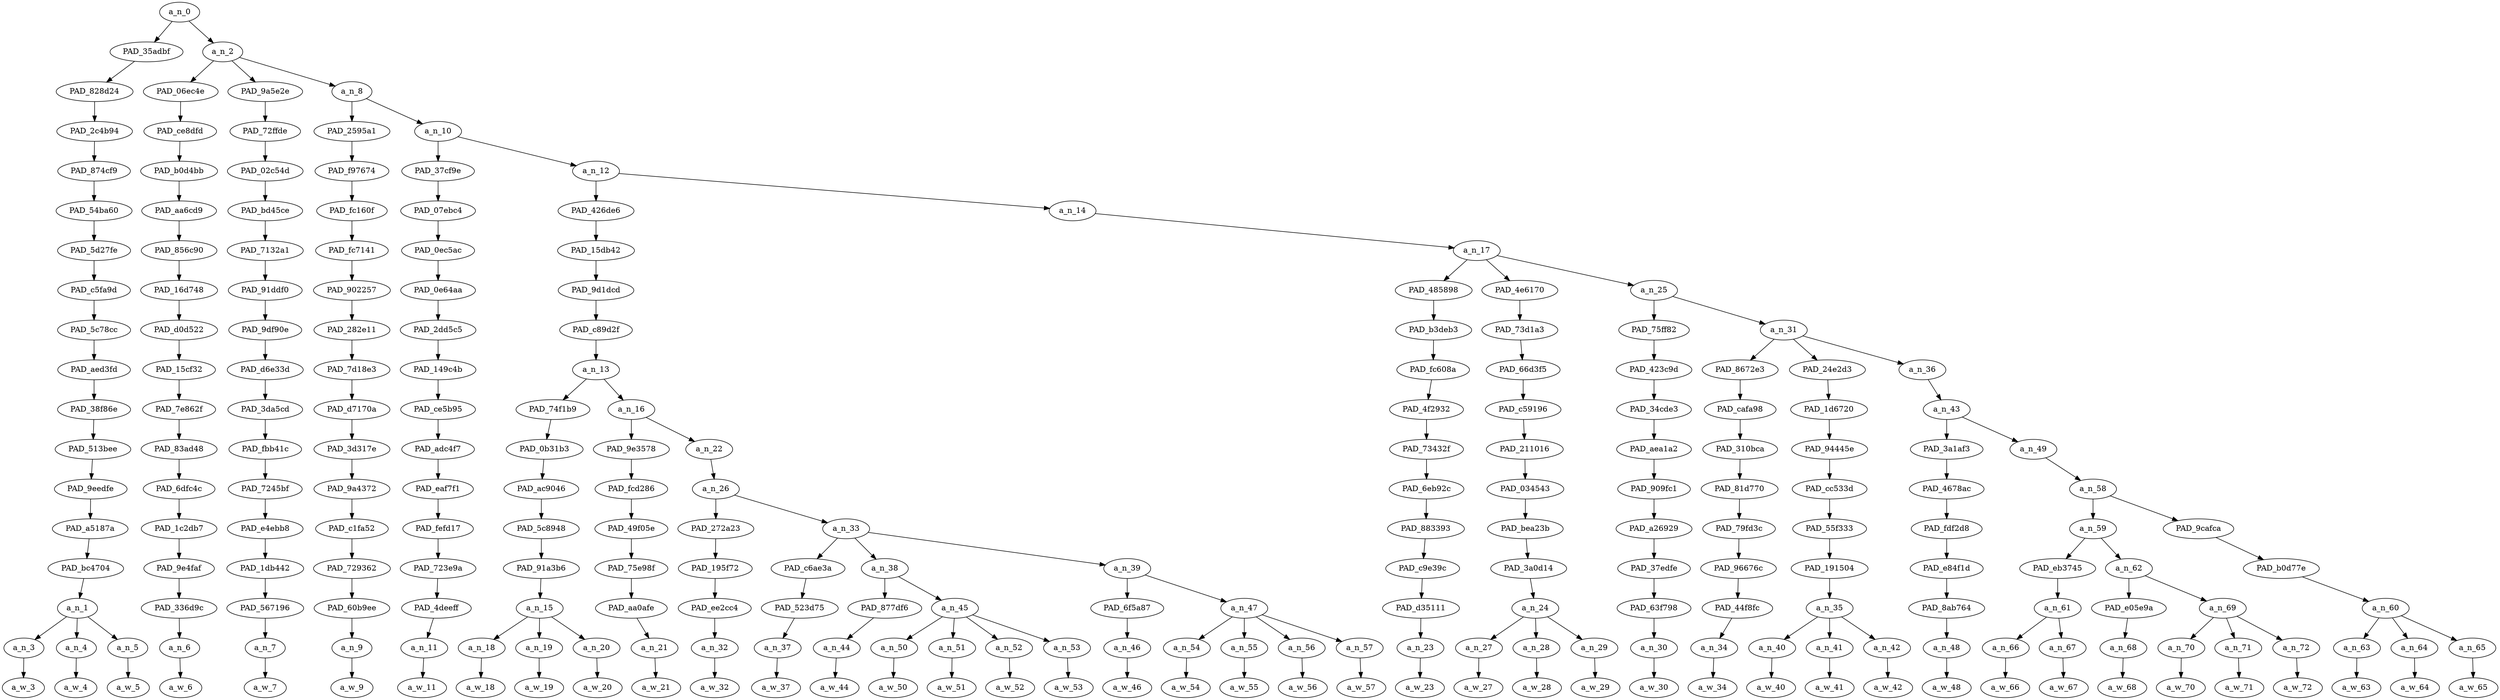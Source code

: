 strict digraph "" {
	a_n_0	[div_dir=1,
		index=0,
		level=17,
		pos="3.0712528935185186,17!",
		text_span="[0, 1, 2, 3, 4, 5, 6, 7, 8, 9, 10, 11, 12, 13, 14, 15, 16, 17, 18, 19, 20, 21, 22, 23, 24, 25, 26, 27, 28, 29, 30, 31, 32, 33, 34, \
35, 36, 37, 38, 39, 40, 41]",
		value=1.00000001];
	PAD_35adbf	[div_dir=1,
		index=0,
		level=16,
		pos="1.0,16!",
		text_span="[0, 1, 2]",
		value=0.15954375];
	a_n_0 -> PAD_35adbf;
	a_n_2	[div_dir=-1,
		index=1,
		level=16,
		pos="5.142505787037037,16!",
		text_span="[3, 4, 5, 6, 7, 8, 9, 10, 11, 12, 13, 14, 15, 16, 17, 18, 19, 20, 21, 22, 23, 24, 25, 26, 27, 28, 29, 30, 31, 32, 33, 34, 35, 36, \
37, 38, 39, 40, 41]",
		value=0.84043495];
	a_n_0 -> a_n_2;
	PAD_828d24	[div_dir=1,
		index=0,
		level=15,
		pos="1.0,15!",
		text_span="[0, 1, 2]",
		value=0.15954375];
	PAD_35adbf -> PAD_828d24;
	PAD_2c4b94	[div_dir=1,
		index=0,
		level=14,
		pos="1.0,14!",
		text_span="[0, 1, 2]",
		value=0.15954375];
	PAD_828d24 -> PAD_2c4b94;
	PAD_874cf9	[div_dir=1,
		index=0,
		level=13,
		pos="1.0,13!",
		text_span="[0, 1, 2]",
		value=0.15954375];
	PAD_2c4b94 -> PAD_874cf9;
	PAD_54ba60	[div_dir=1,
		index=0,
		level=12,
		pos="1.0,12!",
		text_span="[0, 1, 2]",
		value=0.15954375];
	PAD_874cf9 -> PAD_54ba60;
	PAD_5d27fe	[div_dir=1,
		index=0,
		level=11,
		pos="1.0,11!",
		text_span="[0, 1, 2]",
		value=0.15954375];
	PAD_54ba60 -> PAD_5d27fe;
	PAD_c5fa9d	[div_dir=1,
		index=0,
		level=10,
		pos="1.0,10!",
		text_span="[0, 1, 2]",
		value=0.15954375];
	PAD_5d27fe -> PAD_c5fa9d;
	PAD_5c78cc	[div_dir=1,
		index=0,
		level=9,
		pos="1.0,9!",
		text_span="[0, 1, 2]",
		value=0.15954375];
	PAD_c5fa9d -> PAD_5c78cc;
	PAD_aed3fd	[div_dir=1,
		index=0,
		level=8,
		pos="1.0,8!",
		text_span="[0, 1, 2]",
		value=0.15954375];
	PAD_5c78cc -> PAD_aed3fd;
	PAD_38f86e	[div_dir=1,
		index=0,
		level=7,
		pos="1.0,7!",
		text_span="[0, 1, 2]",
		value=0.15954375];
	PAD_aed3fd -> PAD_38f86e;
	PAD_513bee	[div_dir=1,
		index=0,
		level=6,
		pos="1.0,6!",
		text_span="[0, 1, 2]",
		value=0.15954375];
	PAD_38f86e -> PAD_513bee;
	PAD_9eedfe	[div_dir=1,
		index=0,
		level=5,
		pos="1.0,5!",
		text_span="[0, 1, 2]",
		value=0.15954375];
	PAD_513bee -> PAD_9eedfe;
	PAD_a5187a	[div_dir=1,
		index=0,
		level=4,
		pos="1.0,4!",
		text_span="[0, 1, 2]",
		value=0.15954375];
	PAD_9eedfe -> PAD_a5187a;
	PAD_bc4704	[div_dir=1,
		index=0,
		level=3,
		pos="1.0,3!",
		text_span="[0, 1, 2]",
		value=0.15954375];
	PAD_a5187a -> PAD_bc4704;
	a_n_1	[div_dir=1,
		index=0,
		level=2,
		pos="1.0,2!",
		text_span="[0, 1, 2]",
		value=0.15954375];
	PAD_bc4704 -> a_n_1;
	a_n_3	[div_dir=1,
		index=0,
		level=1,
		pos="0.0,1!",
		text_span="[0]",
		value=0.04206371];
	a_n_1 -> a_n_3;
	a_n_4	[div_dir=1,
		index=1,
		level=1,
		pos="1.0,1!",
		text_span="[1]",
		value=0.06427473];
	a_n_1 -> a_n_4;
	a_n_5	[div_dir=1,
		index=2,
		level=1,
		pos="2.0,1!",
		text_span="[2]",
		value=0.05270540];
	a_n_1 -> a_n_5;
	a_w_3	[div_dir=0,
		index=0,
		level=0,
		pos="0,0!",
		text_span="[0]",
		value="<user>"];
	a_n_3 -> a_w_3;
	a_w_4	[div_dir=0,
		index=1,
		level=0,
		pos="1,0!",
		text_span="[1]",
		value="<user>1"];
	a_n_4 -> a_w_4;
	a_w_5	[div_dir=0,
		index=2,
		level=0,
		pos="2,0!",
		text_span="[2]",
		value="<user>2"];
	a_n_5 -> a_w_5;
	PAD_06ec4e	[div_dir=-1,
		index=1,
		level=15,
		pos="3.0,15!",
		text_span="[3]",
		value=0.02124566];
	a_n_2 -> PAD_06ec4e;
	PAD_9a5e2e	[div_dir=-1,
		index=2,
		level=15,
		pos="4.0,15!",
		text_span="[4]",
		value=0.01602759];
	a_n_2 -> PAD_9a5e2e;
	a_n_8	[div_dir=-1,
		index=3,
		level=15,
		pos="8.42751736111111,15!",
		text_span="[5, 6, 7, 8, 9, 10, 11, 12, 13, 14, 15, 16, 17, 18, 19, 20, 21, 22, 23, 24, 25, 26, 27, 28, 29, 30, 31, 32, 33, 34, 35, 36, 37, \
38, 39, 40, 41]",
		value=0.80313552];
	a_n_2 -> a_n_8;
	PAD_ce8dfd	[div_dir=-1,
		index=1,
		level=14,
		pos="3.0,14!",
		text_span="[3]",
		value=0.02124566];
	PAD_06ec4e -> PAD_ce8dfd;
	PAD_b0d4bb	[div_dir=-1,
		index=1,
		level=13,
		pos="3.0,13!",
		text_span="[3]",
		value=0.02124566];
	PAD_ce8dfd -> PAD_b0d4bb;
	PAD_aa6cd9	[div_dir=-1,
		index=1,
		level=12,
		pos="3.0,12!",
		text_span="[3]",
		value=0.02124566];
	PAD_b0d4bb -> PAD_aa6cd9;
	PAD_856c90	[div_dir=-1,
		index=1,
		level=11,
		pos="3.0,11!",
		text_span="[3]",
		value=0.02124566];
	PAD_aa6cd9 -> PAD_856c90;
	PAD_16d748	[div_dir=-1,
		index=1,
		level=10,
		pos="3.0,10!",
		text_span="[3]",
		value=0.02124566];
	PAD_856c90 -> PAD_16d748;
	PAD_d0d522	[div_dir=-1,
		index=1,
		level=9,
		pos="3.0,9!",
		text_span="[3]",
		value=0.02124566];
	PAD_16d748 -> PAD_d0d522;
	PAD_15cf32	[div_dir=-1,
		index=1,
		level=8,
		pos="3.0,8!",
		text_span="[3]",
		value=0.02124566];
	PAD_d0d522 -> PAD_15cf32;
	PAD_7e862f	[div_dir=-1,
		index=1,
		level=7,
		pos="3.0,7!",
		text_span="[3]",
		value=0.02124566];
	PAD_15cf32 -> PAD_7e862f;
	PAD_83ad48	[div_dir=-1,
		index=1,
		level=6,
		pos="3.0,6!",
		text_span="[3]",
		value=0.02124566];
	PAD_7e862f -> PAD_83ad48;
	PAD_6dfc4c	[div_dir=-1,
		index=1,
		level=5,
		pos="3.0,5!",
		text_span="[3]",
		value=0.02124566];
	PAD_83ad48 -> PAD_6dfc4c;
	PAD_1c2db7	[div_dir=-1,
		index=1,
		level=4,
		pos="3.0,4!",
		text_span="[3]",
		value=0.02124566];
	PAD_6dfc4c -> PAD_1c2db7;
	PAD_9e4faf	[div_dir=-1,
		index=1,
		level=3,
		pos="3.0,3!",
		text_span="[3]",
		value=0.02124566];
	PAD_1c2db7 -> PAD_9e4faf;
	PAD_336d9c	[div_dir=-1,
		index=1,
		level=2,
		pos="3.0,2!",
		text_span="[3]",
		value=0.02124566];
	PAD_9e4faf -> PAD_336d9c;
	a_n_6	[div_dir=-1,
		index=3,
		level=1,
		pos="3.0,1!",
		text_span="[3]",
		value=0.02124566];
	PAD_336d9c -> a_n_6;
	a_w_6	[div_dir=0,
		index=3,
		level=0,
		pos="3,0!",
		text_span="[3]",
		value=could];
	a_n_6 -> a_w_6;
	PAD_72ffde	[div_dir=-1,
		index=2,
		level=14,
		pos="4.0,14!",
		text_span="[4]",
		value=0.01602759];
	PAD_9a5e2e -> PAD_72ffde;
	PAD_02c54d	[div_dir=-1,
		index=2,
		level=13,
		pos="4.0,13!",
		text_span="[4]",
		value=0.01602759];
	PAD_72ffde -> PAD_02c54d;
	PAD_bd45ce	[div_dir=-1,
		index=2,
		level=12,
		pos="4.0,12!",
		text_span="[4]",
		value=0.01602759];
	PAD_02c54d -> PAD_bd45ce;
	PAD_7132a1	[div_dir=-1,
		index=2,
		level=11,
		pos="4.0,11!",
		text_span="[4]",
		value=0.01602759];
	PAD_bd45ce -> PAD_7132a1;
	PAD_91ddf0	[div_dir=-1,
		index=2,
		level=10,
		pos="4.0,10!",
		text_span="[4]",
		value=0.01602759];
	PAD_7132a1 -> PAD_91ddf0;
	PAD_9df90e	[div_dir=-1,
		index=2,
		level=9,
		pos="4.0,9!",
		text_span="[4]",
		value=0.01602759];
	PAD_91ddf0 -> PAD_9df90e;
	PAD_d6e33d	[div_dir=-1,
		index=2,
		level=8,
		pos="4.0,8!",
		text_span="[4]",
		value=0.01602759];
	PAD_9df90e -> PAD_d6e33d;
	PAD_3da5cd	[div_dir=-1,
		index=2,
		level=7,
		pos="4.0,7!",
		text_span="[4]",
		value=0.01602759];
	PAD_d6e33d -> PAD_3da5cd;
	PAD_fbb41c	[div_dir=-1,
		index=2,
		level=6,
		pos="4.0,6!",
		text_span="[4]",
		value=0.01602759];
	PAD_3da5cd -> PAD_fbb41c;
	PAD_7245bf	[div_dir=-1,
		index=2,
		level=5,
		pos="4.0,5!",
		text_span="[4]",
		value=0.01602759];
	PAD_fbb41c -> PAD_7245bf;
	PAD_e4ebb8	[div_dir=-1,
		index=2,
		level=4,
		pos="4.0,4!",
		text_span="[4]",
		value=0.01602759];
	PAD_7245bf -> PAD_e4ebb8;
	PAD_1db442	[div_dir=-1,
		index=2,
		level=3,
		pos="4.0,3!",
		text_span="[4]",
		value=0.01602759];
	PAD_e4ebb8 -> PAD_1db442;
	PAD_567196	[div_dir=-1,
		index=2,
		level=2,
		pos="4.0,2!",
		text_span="[4]",
		value=0.01602759];
	PAD_1db442 -> PAD_567196;
	a_n_7	[div_dir=-1,
		index=4,
		level=1,
		pos="4.0,1!",
		text_span="[4]",
		value=0.01602759];
	PAD_567196 -> a_n_7;
	a_w_7	[div_dir=0,
		index=4,
		level=0,
		pos="4,0!",
		text_span="[4]",
		value=you];
	a_n_7 -> a_w_7;
	PAD_2595a1	[div_dir=-1,
		index=3,
		level=14,
		pos="5.0,14!",
		text_span="[5]",
		value=0.02670053];
	a_n_8 -> PAD_2595a1;
	a_n_10	[div_dir=-1,
		index=4,
		level=14,
		pos="11.855034722222221,14!",
		text_span="[6, 7, 8, 9, 10, 11, 12, 13, 14, 15, 16, 17, 18, 19, 20, 21, 22, 23, 24, 25, 26, 27, 28, 29, 30, 31, 32, 33, 34, 35, 36, 37, 38, \
39, 40, 41]",
		value=0.77641071];
	a_n_8 -> a_n_10;
	PAD_f97674	[div_dir=-1,
		index=3,
		level=13,
		pos="5.0,13!",
		text_span="[5]",
		value=0.02670053];
	PAD_2595a1 -> PAD_f97674;
	PAD_fc160f	[div_dir=-1,
		index=3,
		level=12,
		pos="5.0,12!",
		text_span="[5]",
		value=0.02670053];
	PAD_f97674 -> PAD_fc160f;
	PAD_fc7141	[div_dir=-1,
		index=3,
		level=11,
		pos="5.0,11!",
		text_span="[5]",
		value=0.02670053];
	PAD_fc160f -> PAD_fc7141;
	PAD_902257	[div_dir=-1,
		index=3,
		level=10,
		pos="5.0,10!",
		text_span="[5]",
		value=0.02670053];
	PAD_fc7141 -> PAD_902257;
	PAD_282e11	[div_dir=-1,
		index=3,
		level=9,
		pos="5.0,9!",
		text_span="[5]",
		value=0.02670053];
	PAD_902257 -> PAD_282e11;
	PAD_7d18e3	[div_dir=-1,
		index=3,
		level=8,
		pos="5.0,8!",
		text_span="[5]",
		value=0.02670053];
	PAD_282e11 -> PAD_7d18e3;
	PAD_d7170a	[div_dir=-1,
		index=3,
		level=7,
		pos="5.0,7!",
		text_span="[5]",
		value=0.02670053];
	PAD_7d18e3 -> PAD_d7170a;
	PAD_3d317e	[div_dir=-1,
		index=3,
		level=6,
		pos="5.0,6!",
		text_span="[5]",
		value=0.02670053];
	PAD_d7170a -> PAD_3d317e;
	PAD_9a4372	[div_dir=-1,
		index=3,
		level=5,
		pos="5.0,5!",
		text_span="[5]",
		value=0.02670053];
	PAD_3d317e -> PAD_9a4372;
	PAD_c1fa52	[div_dir=-1,
		index=3,
		level=4,
		pos="5.0,4!",
		text_span="[5]",
		value=0.02670053];
	PAD_9a4372 -> PAD_c1fa52;
	PAD_729362	[div_dir=-1,
		index=3,
		level=3,
		pos="5.0,3!",
		text_span="[5]",
		value=0.02670053];
	PAD_c1fa52 -> PAD_729362;
	PAD_60b9ee	[div_dir=-1,
		index=3,
		level=2,
		pos="5.0,2!",
		text_span="[5]",
		value=0.02670053];
	PAD_729362 -> PAD_60b9ee;
	a_n_9	[div_dir=-1,
		index=5,
		level=1,
		pos="5.0,1!",
		text_span="[5]",
		value=0.02670053];
	PAD_60b9ee -> a_n_9;
	a_w_9	[div_dir=0,
		index=5,
		level=0,
		pos="5,0!",
		text_span="[5]",
		value=pray];
	a_n_9 -> a_w_9;
	PAD_37cf9e	[div_dir=1,
		index=4,
		level=13,
		pos="6.0,13!",
		text_span="[6]",
		value=0.01253672];
	a_n_10 -> PAD_37cf9e;
	a_n_12	[div_dir=-1,
		index=5,
		level=13,
		pos="17.710069444444443,13!",
		text_span="[7, 8, 9, 10, 11, 12, 13, 14, 15, 16, 17, 18, 19, 20, 21, 22, 23, 24, 25, 26, 27, 28, 29, 30, 31, 32, 33, 34, 35, 36, 37, 38, 39, \
40, 41]",
		value=0.76385683];
	a_n_10 -> a_n_12;
	PAD_07ebc4	[div_dir=1,
		index=4,
		level=12,
		pos="6.0,12!",
		text_span="[6]",
		value=0.01253672];
	PAD_37cf9e -> PAD_07ebc4;
	PAD_0ec5ac	[div_dir=1,
		index=4,
		level=11,
		pos="6.0,11!",
		text_span="[6]",
		value=0.01253672];
	PAD_07ebc4 -> PAD_0ec5ac;
	PAD_0e64aa	[div_dir=1,
		index=4,
		level=10,
		pos="6.0,10!",
		text_span="[6]",
		value=0.01253672];
	PAD_0ec5ac -> PAD_0e64aa;
	PAD_2dd5c5	[div_dir=1,
		index=4,
		level=9,
		pos="6.0,9!",
		text_span="[6]",
		value=0.01253672];
	PAD_0e64aa -> PAD_2dd5c5;
	PAD_149c4b	[div_dir=1,
		index=4,
		level=8,
		pos="6.0,8!",
		text_span="[6]",
		value=0.01253672];
	PAD_2dd5c5 -> PAD_149c4b;
	PAD_ce5b95	[div_dir=1,
		index=4,
		level=7,
		pos="6.0,7!",
		text_span="[6]",
		value=0.01253672];
	PAD_149c4b -> PAD_ce5b95;
	PAD_adc4f7	[div_dir=1,
		index=4,
		level=6,
		pos="6.0,6!",
		text_span="[6]",
		value=0.01253672];
	PAD_ce5b95 -> PAD_adc4f7;
	PAD_eaf7f1	[div_dir=1,
		index=4,
		level=5,
		pos="6.0,5!",
		text_span="[6]",
		value=0.01253672];
	PAD_adc4f7 -> PAD_eaf7f1;
	PAD_fefd17	[div_dir=1,
		index=4,
		level=4,
		pos="6.0,4!",
		text_span="[6]",
		value=0.01253672];
	PAD_eaf7f1 -> PAD_fefd17;
	PAD_723e9a	[div_dir=1,
		index=4,
		level=3,
		pos="6.0,3!",
		text_span="[6]",
		value=0.01253672];
	PAD_fefd17 -> PAD_723e9a;
	PAD_4deeff	[div_dir=1,
		index=4,
		level=2,
		pos="6.0,2!",
		text_span="[6]",
		value=0.01253672];
	PAD_723e9a -> PAD_4deeff;
	a_n_11	[div_dir=1,
		index=6,
		level=1,
		pos="6.0,1!",
		text_span="[6]",
		value=0.01253672];
	PAD_4deeff -> a_n_11;
	a_w_11	[div_dir=0,
		index=6,
		level=0,
		pos="6,0!",
		text_span="[6]",
		value=for];
	a_n_11 -> a_w_11;
	PAD_426de6	[div_dir=1,
		index=5,
		level=12,
		pos="9.770833333333332,12!",
		text_span="[7, 8, 9, 10, 11, 12, 13, 14, 15, 16, 17, 18, 19, 20, 21, 22]",
		value=0.28308679];
	a_n_12 -> PAD_426de6;
	a_n_14	[div_dir=-1,
		index=6,
		level=12,
		pos="25.649305555555554,12!",
		text_span="[23, 24, 25, 26, 27, 28, 29, 30, 31, 32, 33, 34, 35, 36, 37, 38, 39, 40, 41]",
		value=0.48074716];
	a_n_12 -> a_n_14;
	PAD_15db42	[div_dir=1,
		index=5,
		level=11,
		pos="9.770833333333332,11!",
		text_span="[7, 8, 9, 10, 11, 12, 13, 14, 15, 16, 17, 18, 19, 20, 21, 22]",
		value=0.28308679];
	PAD_426de6 -> PAD_15db42;
	PAD_9d1dcd	[div_dir=1,
		index=5,
		level=10,
		pos="9.770833333333332,10!",
		text_span="[7, 8, 9, 10, 11, 12, 13, 14, 15, 16, 17, 18, 19, 20, 21, 22]",
		value=0.28308679];
	PAD_15db42 -> PAD_9d1dcd;
	PAD_c89d2f	[div_dir=1,
		index=5,
		level=9,
		pos="9.770833333333332,9!",
		text_span="[7, 8, 9, 10, 11, 12, 13, 14, 15, 16, 17, 18, 19, 20, 21, 22]",
		value=0.28308679];
	PAD_9d1dcd -> PAD_c89d2f;
	a_n_13	[div_dir=1,
		index=5,
		level=8,
		pos="9.770833333333332,8!",
		text_span="[7, 8, 9, 10, 11, 12, 13, 14, 15, 16, 17, 18, 19, 20, 21, 22]",
		value=0.28308679];
	PAD_c89d2f -> a_n_13;
	PAD_74f1b9	[div_dir=-1,
		index=5,
		level=7,
		pos="8.0,7!",
		text_span="[7, 8, 9]",
		value=0.05070541];
	a_n_13 -> PAD_74f1b9;
	a_n_16	[div_dir=1,
		index=6,
		level=7,
		pos="11.541666666666666,7!",
		text_span="[10, 11, 12, 13, 14, 15, 16, 17, 18, 19, 20, 21, 22]",
		value=0.23232365];
	a_n_13 -> a_n_16;
	PAD_0b31b3	[div_dir=-1,
		index=5,
		level=6,
		pos="8.0,6!",
		text_span="[7, 8, 9]",
		value=0.05070541];
	PAD_74f1b9 -> PAD_0b31b3;
	PAD_ac9046	[div_dir=-1,
		index=5,
		level=5,
		pos="8.0,5!",
		text_span="[7, 8, 9]",
		value=0.05070541];
	PAD_0b31b3 -> PAD_ac9046;
	PAD_5c8948	[div_dir=-1,
		index=5,
		level=4,
		pos="8.0,4!",
		text_span="[7, 8, 9]",
		value=0.05070541];
	PAD_ac9046 -> PAD_5c8948;
	PAD_91a3b6	[div_dir=-1,
		index=5,
		level=3,
		pos="8.0,3!",
		text_span="[7, 8, 9]",
		value=0.05070541];
	PAD_5c8948 -> PAD_91a3b6;
	a_n_15	[div_dir=-1,
		index=5,
		level=2,
		pos="8.0,2!",
		text_span="[7, 8, 9]",
		value=0.05070541];
	PAD_91a3b6 -> a_n_15;
	a_n_18	[div_dir=1,
		index=7,
		level=1,
		pos="7.0,1!",
		text_span="[7]",
		value=0.01090633];
	a_n_15 -> a_n_18;
	a_n_19	[div_dir=1,
		index=8,
		level=1,
		pos="8.0,1!",
		text_span="[8]",
		value=0.01329320];
	a_n_15 -> a_n_19;
	a_n_20	[div_dir=-1,
		index=9,
		level=1,
		pos="9.0,1!",
		text_span="[9]",
		value=0.02647900];
	a_n_15 -> a_n_20;
	a_w_18	[div_dir=0,
		index=7,
		level=0,
		pos="7,0!",
		text_span="[7]",
		value=all];
	a_n_18 -> a_w_18;
	a_w_19	[div_dir=0,
		index=8,
		level=0,
		pos="8,0!",
		text_span="[8]",
		value=the];
	a_n_19 -> a_w_19;
	a_w_20	[div_dir=0,
		index=9,
		level=0,
		pos="9,0!",
		text_span="[9]",
		value=kids];
	a_n_20 -> a_w_20;
	PAD_9e3578	[div_dir=-1,
		index=6,
		level=6,
		pos="10.0,6!",
		text_span="[10]",
		value=0.01263315];
	a_n_16 -> PAD_9e3578;
	a_n_22	[div_dir=1,
		index=7,
		level=6,
		pos="13.083333333333332,6!",
		text_span="[11, 12, 13, 14, 15, 16, 17, 18, 19, 20, 21, 22]",
		value=0.21961430];
	a_n_16 -> a_n_22;
	PAD_fcd286	[div_dir=-1,
		index=6,
		level=5,
		pos="10.0,5!",
		text_span="[10]",
		value=0.01263315];
	PAD_9e3578 -> PAD_fcd286;
	PAD_49f05e	[div_dir=-1,
		index=6,
		level=4,
		pos="10.0,4!",
		text_span="[10]",
		value=0.01263315];
	PAD_fcd286 -> PAD_49f05e;
	PAD_75e98f	[div_dir=-1,
		index=6,
		level=3,
		pos="10.0,3!",
		text_span="[10]",
		value=0.01263315];
	PAD_49f05e -> PAD_75e98f;
	PAD_aa0afe	[div_dir=-1,
		index=6,
		level=2,
		pos="10.0,2!",
		text_span="[10]",
		value=0.01263315];
	PAD_75e98f -> PAD_aa0afe;
	a_n_21	[div_dir=-1,
		index=10,
		level=1,
		pos="10.0,1!",
		text_span="[10]",
		value=0.01263315];
	PAD_aa0afe -> a_n_21;
	a_w_21	[div_dir=0,
		index=10,
		level=0,
		pos="10,0!",
		text_span="[10]",
		value=who];
	a_n_21 -> a_w_21;
	a_n_26	[div_dir=1,
		index=7,
		level=5,
		pos="13.083333333333332,5!",
		text_span="[11, 12, 13, 14, 15, 16, 17, 18, 19, 20, 21, 22]",
		value=0.21952388];
	a_n_22 -> a_n_26;
	PAD_272a23	[div_dir=1,
		index=7,
		level=4,
		pos="11.0,4!",
		text_span="[11]",
		value=0.01295828];
	a_n_26 -> PAD_272a23;
	a_n_33	[div_dir=1,
		index=8,
		level=4,
		pos="15.166666666666666,4!",
		text_span="[12, 13, 14, 15, 16, 17, 18, 19, 20, 21, 22]",
		value=0.20647518];
	a_n_26 -> a_n_33;
	PAD_195f72	[div_dir=1,
		index=7,
		level=3,
		pos="11.0,3!",
		text_span="[11]",
		value=0.01295828];
	PAD_272a23 -> PAD_195f72;
	PAD_ee2cc4	[div_dir=1,
		index=7,
		level=2,
		pos="11.0,2!",
		text_span="[11]",
		value=0.01295828];
	PAD_195f72 -> PAD_ee2cc4;
	a_n_32	[div_dir=1,
		index=11,
		level=1,
		pos="11.0,1!",
		text_span="[11]",
		value=0.01295828];
	PAD_ee2cc4 -> a_n_32;
	a_w_32	[div_dir=0,
		index=11,
		level=0,
		pos="11,0!",
		text_span="[11]",
		value=were];
	a_n_32 -> a_w_32;
	PAD_c6ae3a	[div_dir=-1,
		index=8,
		level=3,
		pos="12.0,3!",
		text_span="[12]",
		value=0.03717375];
	a_n_33 -> PAD_c6ae3a;
	a_n_38	[div_dir=1,
		index=9,
		level=3,
		pos="14.25,3!",
		text_span="[13, 14, 15, 16, 17]",
		value=0.10978242];
	a_n_33 -> a_n_38;
	a_n_39	[div_dir=1,
		index=10,
		level=3,
		pos="19.25,3!",
		text_span="[18, 19, 20, 21, 22]",
		value=0.05944276];
	a_n_33 -> a_n_39;
	PAD_523d75	[div_dir=-1,
		index=8,
		level=2,
		pos="12.0,2!",
		text_span="[12]",
		value=0.03717375];
	PAD_c6ae3a -> PAD_523d75;
	a_n_37	[div_dir=-1,
		index=12,
		level=1,
		pos="12.0,1!",
		text_span="[12]",
		value=0.03717375];
	PAD_523d75 -> a_n_37;
	a_w_37	[div_dir=0,
		index=12,
		level=0,
		pos="12,0!",
		text_span="[12]",
		value=raped];
	a_n_37 -> a_w_37;
	PAD_877df6	[div_dir=1,
		index=9,
		level=2,
		pos="13.0,2!",
		text_span="[13]",
		value=0.01128173];
	a_n_38 -> PAD_877df6;
	a_n_45	[div_dir=1,
		index=10,
		level=2,
		pos="15.5,2!",
		text_span="[14, 15, 16, 17]",
		value=0.09834857];
	a_n_38 -> a_n_45;
	a_n_44	[div_dir=1,
		index=13,
		level=1,
		pos="13.0,1!",
		text_span="[13]",
		value=0.01128173];
	PAD_877df6 -> a_n_44;
	a_w_44	[div_dir=0,
		index=13,
		level=0,
		pos="13,0!",
		text_span="[13]",
		value=by];
	a_n_44 -> a_w_44;
	a_n_50	[div_dir=1,
		index=14,
		level=1,
		pos="14.0,1!",
		text_span="[14]",
		value=0.01183494];
	a_n_45 -> a_n_50;
	a_n_51	[div_dir=1,
		index=15,
		level=1,
		pos="15.0,1!",
		text_span="[15]",
		value=0.02240864];
	a_n_45 -> a_n_51;
	a_n_52	[div_dir=1,
		index=16,
		level=1,
		pos="16.0,1!",
		text_span="[16]",
		value=0.01449740];
	a_n_45 -> a_n_52;
	a_n_53	[div_dir=1,
		index=17,
		level=1,
		pos="17.0,1!",
		text_span="[17]",
		value=0.04944979];
	a_n_45 -> a_n_53;
	a_w_50	[div_dir=0,
		index=14,
		level=0,
		pos="14,0!",
		text_span="[14]",
		value=the1];
	a_n_50 -> a_w_50;
	a_w_51	[div_dir=0,
		index=15,
		level=0,
		pos="15,0!",
		text_span="[15]",
		value=priests];
	a_n_51 -> a_w_51;
	a_w_52	[div_dir=0,
		index=16,
		level=0,
		pos="16,0!",
		text_span="[16]",
		value=and];
	a_n_52 -> a_w_52;
	a_w_53	[div_dir=0,
		index=17,
		level=0,
		pos="17,0!",
		text_span="[17]",
		value=pastors];
	a_n_53 -> a_w_53;
	PAD_6f5a87	[div_dir=1,
		index=11,
		level=2,
		pos="18.0,2!",
		text_span="[18]",
		value=0.01074233];
	a_n_39 -> PAD_6f5a87;
	a_n_47	[div_dir=1,
		index=12,
		level=2,
		pos="20.5,2!",
		text_span="[19, 20, 21, 22]",
		value=0.04867680];
	a_n_39 -> a_n_47;
	a_n_46	[div_dir=1,
		index=18,
		level=1,
		pos="18.0,1!",
		text_span="[18]",
		value=0.01074233];
	PAD_6f5a87 -> a_n_46;
	a_w_46	[div_dir=0,
		index=18,
		level=0,
		pos="18,0!",
		text_span="[18]",
		value=over];
	a_n_46 -> a_w_46;
	a_n_54	[div_dir=-1,
		index=19,
		level=1,
		pos="19.0,1!",
		text_span="[19]",
		value=0.00981706];
	a_n_47 -> a_n_54;
	a_n_55	[div_dir=-1,
		index=20,
		level=1,
		pos="20.0,1!",
		text_span="[20]",
		value=0.01118469];
	a_n_47 -> a_n_55;
	a_n_56	[div_dir=1,
		index=21,
		level=1,
		pos="21.0,1!",
		text_span="[21]",
		value=0.01185079];
	a_n_47 -> a_n_56;
	a_n_57	[div_dir=-1,
		index=22,
		level=1,
		pos="22.0,1!",
		text_span="[22]",
		value=0.01580644];
	a_n_47 -> a_n_57;
	a_w_54	[div_dir=0,
		index=19,
		level=0,
		pos="19,0!",
		text_span="[19]",
		value=the2];
	a_n_54 -> a_w_54;
	a_w_55	[div_dir=0,
		index=20,
		level=0,
		pos="20,0!",
		text_span="[20]",
		value=past];
	a_n_55 -> a_w_55;
	a_w_56	[div_dir=0,
		index=21,
		level=0,
		pos="21,0!",
		text_span="[21]",
		value=many];
	a_n_56 -> a_w_56;
	a_w_57	[div_dir=0,
		index=22,
		level=0,
		pos="22,0!",
		text_span="[22]",
		value=decades];
	a_n_57 -> a_w_57;
	a_n_17	[div_dir=-1,
		index=6,
		level=11,
		pos="25.649305555555554,11!",
		text_span="[23, 24, 25, 26, 27, 28, 29, 30, 31, 32, 33, 34, 35, 36, 37, 38, 39, 40, 41]",
		value=0.48066418];
	a_n_14 -> a_n_17;
	PAD_485898	[div_dir=-1,
		index=6,
		level=10,
		pos="23.0,10!",
		text_span="[23]",
		value=0.01867013];
	a_n_17 -> PAD_485898;
	PAD_4e6170	[div_dir=-1,
		index=7,
		level=10,
		pos="25.0,10!",
		text_span="[24, 25, 26]",
		value=0.07278434];
	a_n_17 -> PAD_4e6170;
	a_n_25	[div_dir=-1,
		index=8,
		level=10,
		pos="28.947916666666664,10!",
		text_span="[27, 28, 29, 30, 31, 32, 33, 34, 35, 36, 37, 38, 39, 40, 41]",
		value=0.38912674];
	a_n_17 -> a_n_25;
	PAD_b3deb3	[div_dir=-1,
		index=6,
		level=9,
		pos="23.0,9!",
		text_span="[23]",
		value=0.01867013];
	PAD_485898 -> PAD_b3deb3;
	PAD_fc608a	[div_dir=-1,
		index=6,
		level=8,
		pos="23.0,8!",
		text_span="[23]",
		value=0.01867013];
	PAD_b3deb3 -> PAD_fc608a;
	PAD_4f2932	[div_dir=-1,
		index=7,
		level=7,
		pos="23.0,7!",
		text_span="[23]",
		value=0.01867013];
	PAD_fc608a -> PAD_4f2932;
	PAD_73432f	[div_dir=-1,
		index=8,
		level=6,
		pos="23.0,6!",
		text_span="[23]",
		value=0.01867013];
	PAD_4f2932 -> PAD_73432f;
	PAD_6eb92c	[div_dir=-1,
		index=8,
		level=5,
		pos="23.0,5!",
		text_span="[23]",
		value=0.01867013];
	PAD_73432f -> PAD_6eb92c;
	PAD_883393	[div_dir=-1,
		index=9,
		level=4,
		pos="23.0,4!",
		text_span="[23]",
		value=0.01867013];
	PAD_6eb92c -> PAD_883393;
	PAD_c9e39c	[div_dir=-1,
		index=11,
		level=3,
		pos="23.0,3!",
		text_span="[23]",
		value=0.01867013];
	PAD_883393 -> PAD_c9e39c;
	PAD_d35111	[div_dir=-1,
		index=13,
		level=2,
		pos="23.0,2!",
		text_span="[23]",
		value=0.01867013];
	PAD_c9e39c -> PAD_d35111;
	a_n_23	[div_dir=-1,
		index=23,
		level=1,
		pos="23.0,1!",
		text_span="[23]",
		value=0.01867013];
	PAD_d35111 -> a_n_23;
	a_w_23	[div_dir=0,
		index=23,
		level=0,
		pos="23,0!",
		text_span="[23]",
		value=maybe];
	a_n_23 -> a_w_23;
	PAD_73d1a3	[div_dir=-1,
		index=7,
		level=9,
		pos="25.0,9!",
		text_span="[24, 25, 26]",
		value=0.07278434];
	PAD_4e6170 -> PAD_73d1a3;
	PAD_66d3f5	[div_dir=-1,
		index=7,
		level=8,
		pos="25.0,8!",
		text_span="[24, 25, 26]",
		value=0.07278434];
	PAD_73d1a3 -> PAD_66d3f5;
	PAD_c59196	[div_dir=-1,
		index=8,
		level=7,
		pos="25.0,7!",
		text_span="[24, 25, 26]",
		value=0.07278434];
	PAD_66d3f5 -> PAD_c59196;
	PAD_211016	[div_dir=-1,
		index=9,
		level=6,
		pos="25.0,6!",
		text_span="[24, 25, 26]",
		value=0.07278434];
	PAD_c59196 -> PAD_211016;
	PAD_034543	[div_dir=-1,
		index=9,
		level=5,
		pos="25.0,5!",
		text_span="[24, 25, 26]",
		value=0.07278434];
	PAD_211016 -> PAD_034543;
	PAD_bea23b	[div_dir=-1,
		index=10,
		level=4,
		pos="25.0,4!",
		text_span="[24, 25, 26]",
		value=0.07278434];
	PAD_034543 -> PAD_bea23b;
	PAD_3a0d14	[div_dir=-1,
		index=12,
		level=3,
		pos="25.0,3!",
		text_span="[24, 25, 26]",
		value=0.07278434];
	PAD_bea23b -> PAD_3a0d14;
	a_n_24	[div_dir=-1,
		index=14,
		level=2,
		pos="25.0,2!",
		text_span="[24, 25, 26]",
		value=0.07278434];
	PAD_3a0d14 -> a_n_24;
	a_n_27	[div_dir=1,
		index=24,
		level=1,
		pos="24.0,1!",
		text_span="[24]",
		value=0.01688311];
	a_n_24 -> a_n_27;
	a_n_28	[div_dir=-1,
		index=25,
		level=1,
		pos="25.0,1!",
		text_span="[25]",
		value=0.02883754];
	a_n_24 -> a_n_28;
	a_n_29	[div_dir=1,
		index=26,
		level=1,
		pos="26.0,1!",
		text_span="[26]",
		value=0.02705226];
	a_n_24 -> a_n_29;
	a_w_27	[div_dir=0,
		index=24,
		level=0,
		pos="24,0!",
		text_span="[24]",
		value=your];
	a_n_27 -> a_w_27;
	a_w_28	[div_dir=0,
		index=25,
		level=0,
		pos="25,0!",
		text_span="[25]",
		value=jealous];
	a_n_28 -> a_w_28;
	a_w_29	[div_dir=0,
		index=26,
		level=0,
		pos="26,0!",
		text_span="[26]",
		value=god];
	a_n_29 -> a_w_29;
	PAD_75ff82	[div_dir=-1,
		index=8,
		level=9,
		pos="27.0,9!",
		text_span="[27]",
		value=0.01295946];
	a_n_25 -> PAD_75ff82;
	a_n_31	[div_dir=-1,
		index=9,
		level=9,
		pos="30.895833333333332,9!",
		text_span="[28, 29, 30, 31, 32, 33, 34, 35, 36, 37, 38, 39, 40, 41]",
		value=0.37608983];
	a_n_25 -> a_n_31;
	PAD_423c9d	[div_dir=-1,
		index=8,
		level=8,
		pos="27.0,8!",
		text_span="[27]",
		value=0.01295946];
	PAD_75ff82 -> PAD_423c9d;
	PAD_34cde3	[div_dir=-1,
		index=9,
		level=7,
		pos="27.0,7!",
		text_span="[27]",
		value=0.01295946];
	PAD_423c9d -> PAD_34cde3;
	PAD_aea1a2	[div_dir=-1,
		index=10,
		level=6,
		pos="27.0,6!",
		text_span="[27]",
		value=0.01295946];
	PAD_34cde3 -> PAD_aea1a2;
	PAD_909fc1	[div_dir=-1,
		index=10,
		level=5,
		pos="27.0,5!",
		text_span="[27]",
		value=0.01295946];
	PAD_aea1a2 -> PAD_909fc1;
	PAD_a26929	[div_dir=-1,
		index=11,
		level=4,
		pos="27.0,4!",
		text_span="[27]",
		value=0.01295946];
	PAD_909fc1 -> PAD_a26929;
	PAD_37edfe	[div_dir=-1,
		index=13,
		level=3,
		pos="27.0,3!",
		text_span="[27]",
		value=0.01295946];
	PAD_a26929 -> PAD_37edfe;
	PAD_63f798	[div_dir=-1,
		index=15,
		level=2,
		pos="27.0,2!",
		text_span="[27]",
		value=0.01295946];
	PAD_37edfe -> PAD_63f798;
	a_n_30	[div_dir=-1,
		index=27,
		level=1,
		pos="27.0,1!",
		text_span="[27]",
		value=0.01295946];
	PAD_63f798 -> a_n_30;
	a_w_30	[div_dir=0,
		index=27,
		level=0,
		pos="27,0!",
		text_span="[27]",
		value=could1];
	a_n_30 -> a_w_30;
	PAD_8672e3	[div_dir=-1,
		index=9,
		level=8,
		pos="28.0,8!",
		text_span="[28]",
		value=0.01475001];
	a_n_31 -> PAD_8672e3;
	PAD_24e2d3	[div_dir=1,
		index=10,
		level=8,
		pos="30.0,8!",
		text_span="[29, 30, 31]",
		value=0.07683624];
	a_n_31 -> PAD_24e2d3;
	a_n_36	[div_dir=-1,
		index=11,
		level=8,
		pos="34.6875,8!",
		text_span="[32, 33, 34, 35, 36, 37, 38, 39, 40, 41]",
		value=0.28443109];
	a_n_31 -> a_n_36;
	PAD_cafa98	[div_dir=-1,
		index=10,
		level=7,
		pos="28.0,7!",
		text_span="[28]",
		value=0.01475001];
	PAD_8672e3 -> PAD_cafa98;
	PAD_310bca	[div_dir=-1,
		index=11,
		level=6,
		pos="28.0,6!",
		text_span="[28]",
		value=0.01475001];
	PAD_cafa98 -> PAD_310bca;
	PAD_81d770	[div_dir=-1,
		index=11,
		level=5,
		pos="28.0,5!",
		text_span="[28]",
		value=0.01475001];
	PAD_310bca -> PAD_81d770;
	PAD_79fd3c	[div_dir=-1,
		index=12,
		level=4,
		pos="28.0,4!",
		text_span="[28]",
		value=0.01475001];
	PAD_81d770 -> PAD_79fd3c;
	PAD_96676c	[div_dir=-1,
		index=14,
		level=3,
		pos="28.0,3!",
		text_span="[28]",
		value=0.01475001];
	PAD_79fd3c -> PAD_96676c;
	PAD_44f8fc	[div_dir=-1,
		index=16,
		level=2,
		pos="28.0,2!",
		text_span="[28]",
		value=0.01475001];
	PAD_96676c -> PAD_44f8fc;
	a_n_34	[div_dir=-1,
		index=28,
		level=1,
		pos="28.0,1!",
		text_span="[28]",
		value=0.01475001];
	PAD_44f8fc -> a_n_34;
	a_w_34	[div_dir=0,
		index=28,
		level=0,
		pos="28,0!",
		text_span="[28]",
		value=help];
	a_n_34 -> a_w_34;
	PAD_1d6720	[div_dir=1,
		index=11,
		level=7,
		pos="30.0,7!",
		text_span="[29, 30, 31]",
		value=0.07683624];
	PAD_24e2d3 -> PAD_1d6720;
	PAD_94445e	[div_dir=1,
		index=12,
		level=6,
		pos="30.0,6!",
		text_span="[29, 30, 31]",
		value=0.07683624];
	PAD_1d6720 -> PAD_94445e;
	PAD_cc533d	[div_dir=1,
		index=12,
		level=5,
		pos="30.0,5!",
		text_span="[29, 30, 31]",
		value=0.07683624];
	PAD_94445e -> PAD_cc533d;
	PAD_55f333	[div_dir=1,
		index=13,
		level=4,
		pos="30.0,4!",
		text_span="[29, 30, 31]",
		value=0.07683624];
	PAD_cc533d -> PAD_55f333;
	PAD_191504	[div_dir=1,
		index=15,
		level=3,
		pos="30.0,3!",
		text_span="[29, 30, 31]",
		value=0.07683624];
	PAD_55f333 -> PAD_191504;
	a_n_35	[div_dir=1,
		index=17,
		level=2,
		pos="30.0,2!",
		text_span="[29, 30, 31]",
		value=0.07683624];
	PAD_191504 -> a_n_35;
	a_n_40	[div_dir=-1,
		index=29,
		level=1,
		pos="29.0,1!",
		text_span="[29]",
		value=0.01528801];
	a_n_35 -> a_n_40;
	a_n_41	[div_dir=1,
		index=30,
		level=1,
		pos="30.0,1!",
		text_span="[30]",
		value=0.02198531];
	a_n_35 -> a_n_41;
	a_n_42	[div_dir=-1,
		index=31,
		level=1,
		pos="31.0,1!",
		text_span="[31]",
		value=0.03954976];
	a_n_35 -> a_n_42;
	a_w_40	[div_dir=0,
		index=29,
		level=0,
		pos="29,0!",
		text_span="[29]",
		value=his];
	a_n_40 -> a_w_40;
	a_w_41	[div_dir=0,
		index=30,
		level=0,
		pos="30,0!",
		text_span="[30]",
		value=chosen];
	a_n_41 -> a_w_41;
	a_w_42	[div_dir=0,
		index=31,
		level=0,
		pos="31,0!",
		text_span="[31]",
		value=flock];
	a_n_42 -> a_w_42;
	a_n_43	[div_dir=-1,
		index=12,
		level=7,
		pos="34.6875,7!",
		text_span="[32, 33, 34, 35, 36, 37, 38, 39, 40, 41]",
		value=0.28434717];
	a_n_36 -> a_n_43;
	PAD_3a1af3	[div_dir=-1,
		index=13,
		level=6,
		pos="32.0,6!",
		text_span="[32]",
		value=0.02152272];
	a_n_43 -> PAD_3a1af3;
	a_n_49	[div_dir=-1,
		index=14,
		level=6,
		pos="37.375,6!",
		text_span="[33, 34, 35, 36, 37, 38, 39, 40, 41]",
		value=0.26274052];
	a_n_43 -> a_n_49;
	PAD_4678ac	[div_dir=-1,
		index=13,
		level=5,
		pos="32.0,5!",
		text_span="[32]",
		value=0.02152272];
	PAD_3a1af3 -> PAD_4678ac;
	PAD_fdf2d8	[div_dir=-1,
		index=14,
		level=4,
		pos="32.0,4!",
		text_span="[32]",
		value=0.02152272];
	PAD_4678ac -> PAD_fdf2d8;
	PAD_e84f1d	[div_dir=-1,
		index=16,
		level=3,
		pos="32.0,3!",
		text_span="[32]",
		value=0.02152272];
	PAD_fdf2d8 -> PAD_e84f1d;
	PAD_8ab764	[div_dir=-1,
		index=18,
		level=2,
		pos="32.0,2!",
		text_span="[32]",
		value=0.02152272];
	PAD_e84f1d -> PAD_8ab764;
	a_n_48	[div_dir=-1,
		index=32,
		level=1,
		pos="32.0,1!",
		text_span="[32]",
		value=0.02152272];
	PAD_8ab764 -> a_n_48;
	a_w_48	[div_dir=0,
		index=32,
		level=0,
		pos="32,0!",
		text_span="[32]",
		value=keep];
	a_n_48 -> a_w_48;
	a_n_58	[div_dir=-1,
		index=14,
		level=5,
		pos="37.375,5!",
		text_span="[33, 34, 35, 36, 37, 38, 39, 40, 41]",
		value=0.26269414];
	a_n_49 -> a_n_58;
	a_n_59	[div_dir=-1,
		index=15,
		level=4,
		pos="34.75,4!",
		text_span="[33, 34, 35, 36, 37, 38]",
		value=0.20508300];
	a_n_58 -> a_n_59;
	PAD_9cafca	[div_dir=1,
		index=16,
		level=4,
		pos="40.0,4!",
		text_span="[39, 40, 41]",
		value=0.05756476];
	a_n_58 -> PAD_9cafca;
	PAD_eb3745	[div_dir=-1,
		index=17,
		level=3,
		pos="33.5,3!",
		text_span="[33, 34]",
		value=0.10966710];
	a_n_59 -> PAD_eb3745;
	a_n_62	[div_dir=-1,
		index=18,
		level=3,
		pos="36.0,3!",
		text_span="[35, 36, 37, 38]",
		value=0.09532413];
	a_n_59 -> a_n_62;
	a_n_61	[div_dir=-1,
		index=19,
		level=2,
		pos="33.5,2!",
		text_span="[33, 34]",
		value=0.10966710];
	PAD_eb3745 -> a_n_61;
	a_n_66	[div_dir=1,
		index=33,
		level=1,
		pos="33.0,1!",
		text_span="[33]",
		value=0.02266651];
	a_n_61 -> a_n_66;
	a_n_67	[div_dir=-1,
		index=34,
		level=1,
		pos="34.0,1!",
		text_span="[34]",
		value=0.08698678];
	a_n_61 -> a_n_67;
	a_w_66	[div_dir=0,
		index=33,
		level=0,
		pos="33,0!",
		text_span="[33]",
		value=there];
	a_n_66 -> a_w_66;
	a_w_67	[div_dir=0,
		index=34,
		level=0,
		pos="34,0!",
		text_span="[34]",
		value=wieners];
	a_n_67 -> a_w_67;
	PAD_e05e9a	[div_dir=1,
		index=20,
		level=2,
		pos="35.0,2!",
		text_span="[35]",
		value=0.01420791];
	a_n_62 -> PAD_e05e9a;
	a_n_69	[div_dir=-1,
		index=21,
		level=2,
		pos="37.0,2!",
		text_span="[36, 37, 38]",
		value=0.08100681];
	a_n_62 -> a_n_69;
	a_n_68	[div_dir=1,
		index=35,
		level=1,
		pos="35.0,1!",
		text_span="[35]",
		value=0.01420791];
	PAD_e05e9a -> a_n_68;
	a_w_68	[div_dir=0,
		index=35,
		level=0,
		pos="35,0!",
		text_span="[35]",
		value=in];
	a_n_68 -> a_w_68;
	a_n_70	[div_dir=-1,
		index=36,
		level=1,
		pos="36.0,1!",
		text_span="[36]",
		value=0.01867470];
	a_n_69 -> a_n_70;
	a_n_71	[div_dir=-1,
		index=37,
		level=1,
		pos="37.0,1!",
		text_span="[37]",
		value=0.03304818];
	a_n_69 -> a_n_71;
	a_n_72	[div_dir=-1,
		index=38,
		level=1,
		pos="38.0,1!",
		text_span="[38]",
		value=0.02915155];
	a_n_69 -> a_n_72;
	a_w_70	[div_dir=0,
		index=36,
		level=0,
		pos="36,0!",
		text_span="[36]",
		value=their];
	a_n_70 -> a_w_70;
	a_w_71	[div_dir=0,
		index=37,
		level=0,
		pos="37,0!",
		text_span="[37]",
		value=pants];
	a_n_71 -> a_w_71;
	a_w_72	[div_dir=0,
		index=38,
		level=0,
		pos="38,0!",
		text_span="[38]",
		value=god1];
	a_n_72 -> a_w_72;
	PAD_b0d77e	[div_dir=1,
		index=19,
		level=3,
		pos="40.0,3!",
		text_span="[39, 40, 41]",
		value=0.05756476];
	PAD_9cafca -> PAD_b0d77e;
	a_n_60	[div_dir=1,
		index=22,
		level=2,
		pos="40.0,2!",
		text_span="[39, 40, 41]",
		value=0.05756476];
	PAD_b0d77e -> a_n_60;
	a_n_63	[div_dir=1,
		index=39,
		level=1,
		pos="39.0,1!",
		text_span="[39]",
		value=0.01769226];
	a_n_60 -> a_n_63;
	a_n_64	[div_dir=1,
		index=40,
		level=1,
		pos="40.0,1!",
		text_span="[40]",
		value=0.01603253];
	a_n_60 -> a_n_64;
	a_n_65	[div_dir=1,
		index=41,
		level=1,
		pos="41.0,1!",
		text_span="[41]",
		value=0.02378501];
	a_n_60 -> a_n_65;
	a_w_63	[div_dir=0,
		index=39,
		level=0,
		pos="39,0!",
		text_span="[39]",
		value=is];
	a_n_63 -> a_w_63;
	a_w_64	[div_dir=0,
		index=40,
		level=0,
		pos="40,0!",
		text_span="[40]",
		value=not];
	a_n_64 -> a_w_64;
	a_w_65	[div_dir=0,
		index=41,
		level=0,
		pos="41,0!",
		text_span="[41]",
		value=great];
	a_n_65 -> a_w_65;
}
